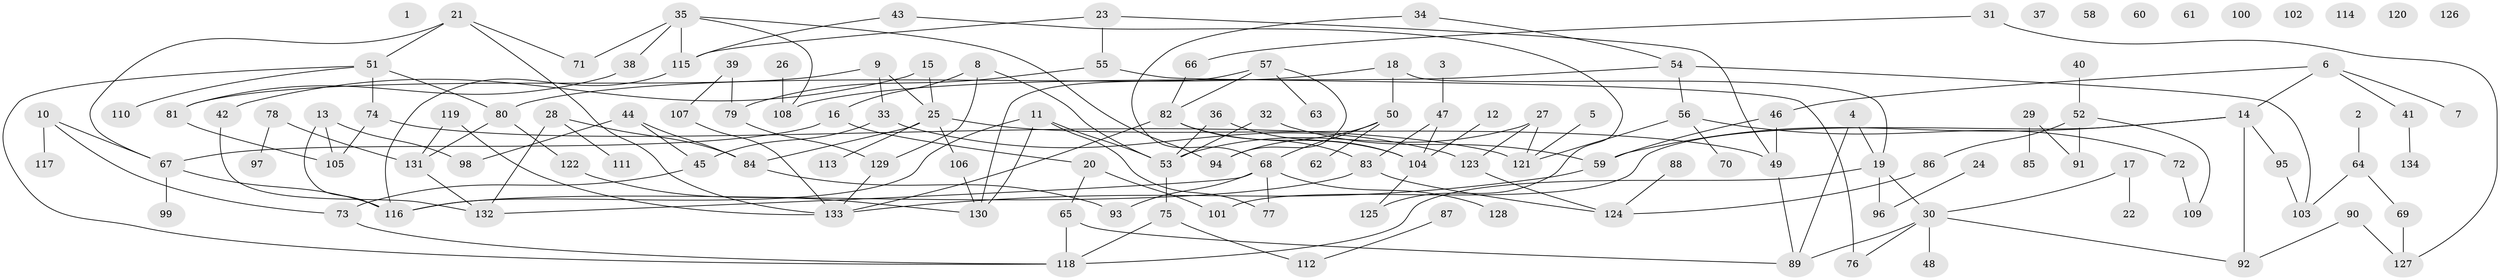 // coarse degree distribution, {3: 0.2638888888888889, 5: 0.1111111111111111, 4: 0.20833333333333334, 1: 0.125, 6: 0.06944444444444445, 2: 0.19444444444444445, 7: 0.027777777777777776}
// Generated by graph-tools (version 1.1) at 2025/35/03/04/25 23:35:48]
// undirected, 134 vertices, 171 edges
graph export_dot {
  node [color=gray90,style=filled];
  1;
  2;
  3;
  4;
  5;
  6;
  7;
  8;
  9;
  10;
  11;
  12;
  13;
  14;
  15;
  16;
  17;
  18;
  19;
  20;
  21;
  22;
  23;
  24;
  25;
  26;
  27;
  28;
  29;
  30;
  31;
  32;
  33;
  34;
  35;
  36;
  37;
  38;
  39;
  40;
  41;
  42;
  43;
  44;
  45;
  46;
  47;
  48;
  49;
  50;
  51;
  52;
  53;
  54;
  55;
  56;
  57;
  58;
  59;
  60;
  61;
  62;
  63;
  64;
  65;
  66;
  67;
  68;
  69;
  70;
  71;
  72;
  73;
  74;
  75;
  76;
  77;
  78;
  79;
  80;
  81;
  82;
  83;
  84;
  85;
  86;
  87;
  88;
  89;
  90;
  91;
  92;
  93;
  94;
  95;
  96;
  97;
  98;
  99;
  100;
  101;
  102;
  103;
  104;
  105;
  106;
  107;
  108;
  109;
  110;
  111;
  112;
  113;
  114;
  115;
  116;
  117;
  118;
  119;
  120;
  121;
  122;
  123;
  124;
  125;
  126;
  127;
  128;
  129;
  130;
  131;
  132;
  133;
  134;
  2 -- 64;
  3 -- 47;
  4 -- 19;
  4 -- 89;
  5 -- 121;
  6 -- 7;
  6 -- 14;
  6 -- 41;
  6 -- 46;
  8 -- 16;
  8 -- 53;
  8 -- 129;
  9 -- 25;
  9 -- 33;
  9 -- 81;
  10 -- 67;
  10 -- 73;
  10 -- 117;
  11 -- 53;
  11 -- 77;
  11 -- 116;
  11 -- 130;
  12 -- 104;
  13 -- 98;
  13 -- 105;
  13 -- 116;
  14 -- 59;
  14 -- 92;
  14 -- 95;
  14 -- 101;
  15 -- 25;
  15 -- 42;
  16 -- 20;
  16 -- 67;
  17 -- 22;
  17 -- 30;
  18 -- 19;
  18 -- 50;
  18 -- 80;
  19 -- 30;
  19 -- 96;
  19 -- 118;
  20 -- 65;
  20 -- 101;
  21 -- 51;
  21 -- 67;
  21 -- 71;
  21 -- 133;
  23 -- 49;
  23 -- 55;
  23 -- 115;
  24 -- 96;
  25 -- 49;
  25 -- 84;
  25 -- 106;
  25 -- 113;
  26 -- 108;
  27 -- 53;
  27 -- 121;
  27 -- 123;
  28 -- 84;
  28 -- 111;
  28 -- 132;
  29 -- 85;
  29 -- 91;
  30 -- 48;
  30 -- 76;
  30 -- 89;
  30 -- 92;
  31 -- 66;
  31 -- 127;
  32 -- 53;
  32 -- 59;
  33 -- 45;
  33 -- 123;
  34 -- 54;
  34 -- 68;
  35 -- 38;
  35 -- 71;
  35 -- 94;
  35 -- 108;
  35 -- 115;
  36 -- 53;
  36 -- 104;
  38 -- 81;
  39 -- 79;
  39 -- 107;
  40 -- 52;
  41 -- 134;
  42 -- 132;
  43 -- 115;
  43 -- 125;
  44 -- 45;
  44 -- 84;
  44 -- 98;
  45 -- 73;
  46 -- 49;
  46 -- 59;
  47 -- 83;
  47 -- 104;
  49 -- 89;
  50 -- 62;
  50 -- 68;
  50 -- 94;
  51 -- 74;
  51 -- 80;
  51 -- 110;
  51 -- 118;
  52 -- 86;
  52 -- 91;
  52 -- 109;
  53 -- 75;
  54 -- 56;
  54 -- 103;
  54 -- 108;
  55 -- 76;
  55 -- 79;
  56 -- 70;
  56 -- 72;
  56 -- 121;
  57 -- 63;
  57 -- 82;
  57 -- 94;
  57 -- 130;
  59 -- 133;
  64 -- 69;
  64 -- 103;
  65 -- 89;
  65 -- 118;
  66 -- 82;
  67 -- 99;
  67 -- 116;
  68 -- 77;
  68 -- 93;
  68 -- 128;
  68 -- 132;
  69 -- 127;
  72 -- 109;
  73 -- 118;
  74 -- 105;
  74 -- 121;
  75 -- 112;
  75 -- 118;
  78 -- 97;
  78 -- 131;
  79 -- 129;
  80 -- 122;
  80 -- 131;
  81 -- 105;
  82 -- 83;
  82 -- 104;
  82 -- 133;
  83 -- 116;
  83 -- 124;
  84 -- 93;
  86 -- 124;
  87 -- 112;
  88 -- 124;
  90 -- 92;
  90 -- 127;
  95 -- 103;
  104 -- 125;
  106 -- 130;
  107 -- 133;
  115 -- 116;
  119 -- 131;
  119 -- 133;
  122 -- 130;
  123 -- 124;
  129 -- 133;
  131 -- 132;
}
